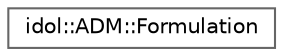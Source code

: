 digraph "Graphical Class Hierarchy"
{
 // LATEX_PDF_SIZE
  bgcolor="transparent";
  edge [fontname=Helvetica,fontsize=10,labelfontname=Helvetica,labelfontsize=10];
  node [fontname=Helvetica,fontsize=10,shape=box,height=0.2,width=0.4];
  rankdir="LR";
  Node0 [id="Node000000",label="idol::ADM::Formulation",height=0.2,width=0.4,color="grey40", fillcolor="white", style="filled",URL="$classidol_1_1ADM_1_1Formulation.html",tooltip=" "];
}
